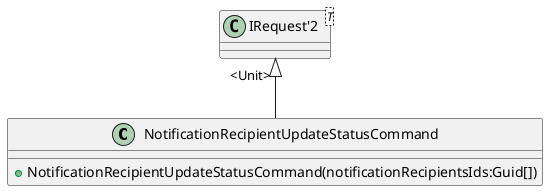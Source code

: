 @startuml
class NotificationRecipientUpdateStatusCommand {
    + NotificationRecipientUpdateStatusCommand(notificationRecipientsIds:Guid[])
}
class "IRequest'2"<T> {
}
'class "List"<T> {
'}
"IRequest'2" "<Unit>" <|-- NotificationRecipientUpdateStatusCommand
'NotificationRecipientUpdateStatusCommand --> "NotificationRecipientIds<Guid>" "List"
'NotificationRecipientUpdateStatusCommand --> "StatusId" Guid
@enduml
